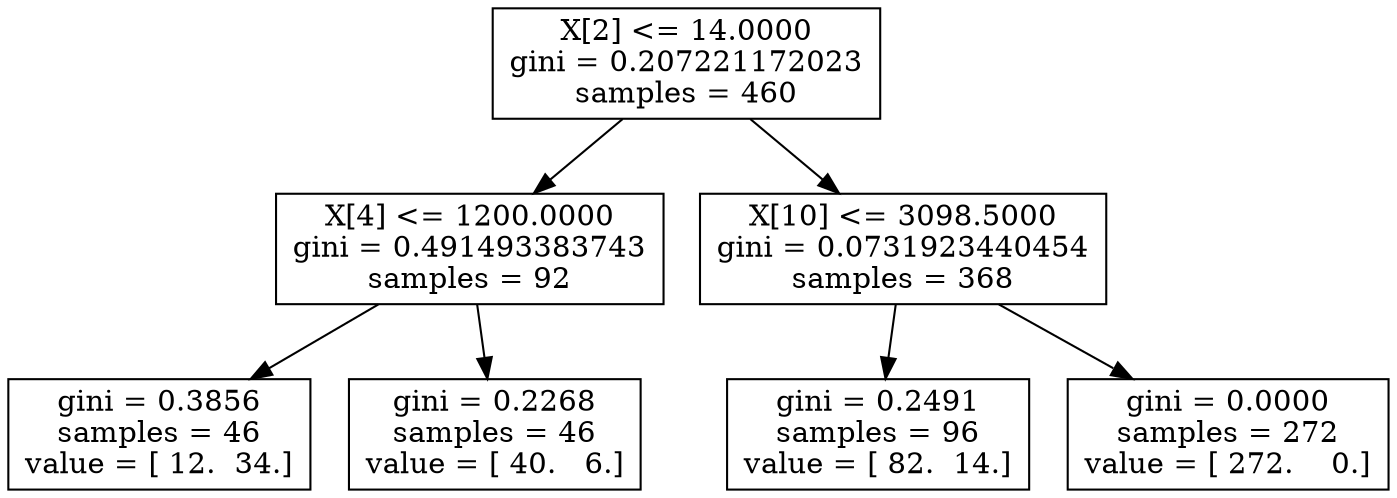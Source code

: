 digraph Tree {
0 [label="X[2] <= 14.0000\ngini = 0.207221172023\nsamples = 460", shape="box"] ;
1 [label="X[4] <= 1200.0000\ngini = 0.491493383743\nsamples = 92", shape="box"] ;
0 -> 1 ;
2 [label="gini = 0.3856\nsamples = 46\nvalue = [ 12.  34.]", shape="box"] ;
1 -> 2 ;
3 [label="gini = 0.2268\nsamples = 46\nvalue = [ 40.   6.]", shape="box"] ;
1 -> 3 ;
4 [label="X[10] <= 3098.5000\ngini = 0.0731923440454\nsamples = 368", shape="box"] ;
0 -> 4 ;
5 [label="gini = 0.2491\nsamples = 96\nvalue = [ 82.  14.]", shape="box"] ;
4 -> 5 ;
6 [label="gini = 0.0000\nsamples = 272\nvalue = [ 272.    0.]", shape="box"] ;
4 -> 6 ;
}